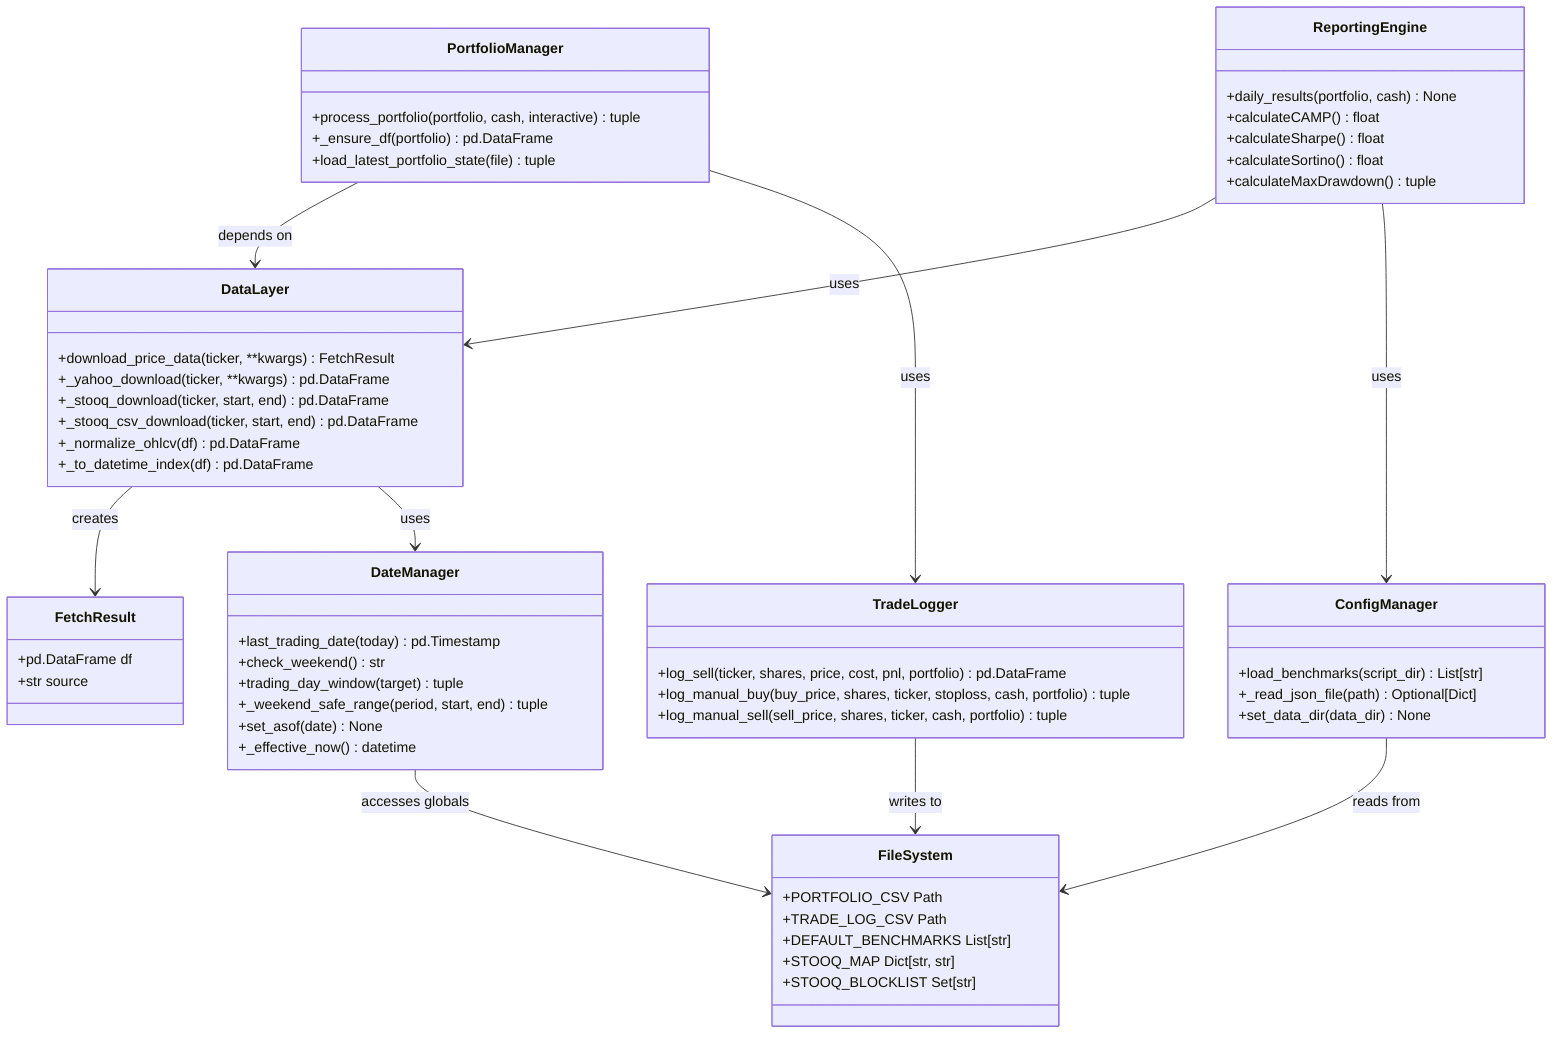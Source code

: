 classDiagram
    class FetchResult {
        +pd.DataFrame df
        +str source
    }
    
    class DataLayer {
        +download_price_data(ticker, **kwargs) FetchResult
        +_yahoo_download(ticker, **kwargs) pd.DataFrame
        +_stooq_download(ticker, start, end) pd.DataFrame
        +_stooq_csv_download(ticker, start, end) pd.DataFrame
        +_normalize_ohlcv(df) pd.DataFrame
        +_to_datetime_index(df) pd.DataFrame
    }
    
    class DateManager {
        +last_trading_date(today) pd.Timestamp
        +check_weekend() str
        +trading_day_window(target) tuple
        +_weekend_safe_range(period, start, end) tuple
        +set_asof(date) None
        +_effective_now() datetime
    }
    
    class PortfolioManager {
        +process_portfolio(portfolio, cash, interactive) tuple
        +_ensure_df(portfolio) pd.DataFrame
        +load_latest_portfolio_state(file) tuple
    }
    
    class TradeLogger {
        +log_sell(ticker, shares, price, cost, pnl, portfolio) pd.DataFrame
        +log_manual_buy(buy_price, shares, ticker, stoploss, cash, portfolio) tuple
        +log_manual_sell(sell_price, shares, ticker, cash, portfolio) tuple
    }
    
    class ConfigManager {
        +load_benchmarks(script_dir) List[str]
        +_read_json_file(path) Optional[Dict]
        +set_data_dir(data_dir) None
    }
    
    class ReportingEngine {
        +daily_results(portfolio, cash) None
        +calculateCAMP() float
        +calculateSharpe() float
        +calculateSortino() float
        +calculateMaxDrawdown() tuple
    }
    
    class FileSystem {
        +PORTFOLIO_CSV Path
        +TRADE_LOG_CSV Path
        +DEFAULT_BENCHMARKS List[str]
        +STOOQ_MAP Dict[str, str]
        +STOOQ_BLOCKLIST Set[str]
    }
    
    DataLayer --> FetchResult : creates
    DataLayer --> DateManager : uses
    PortfolioManager --> DataLayer : depends on
    PortfolioManager --> TradeLogger : uses
    TradeLogger --> FileSystem : writes to
    ConfigManager --> FileSystem : reads from
    ReportingEngine --> DataLayer : uses
    ReportingEngine --> ConfigManager : uses
    DateManager --> FileSystem : accesses globals